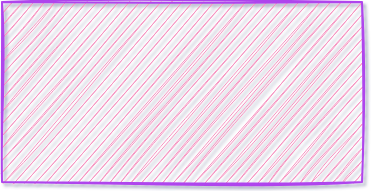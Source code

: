 <mxfile version="15.5.6" type="github">
  <diagram id="fNWLzeU4bDz3LIibZcyU" name="第 1 页">
    <mxGraphModel dx="902" dy="621" grid="1" gridSize="10" guides="1" tooltips="1" connect="1" arrows="1" fold="1" page="1" pageScale="1" pageWidth="827" pageHeight="1169" math="0" shadow="1">
      <root>
        <mxCell id="0" />
        <mxCell id="1" parent="0" />
        <mxCell id="EVKNV7x50IiOcVgcms_J-1" value="" style="rounded=0;whiteSpace=wrap;html=1;sketch=1;fillColor=#F694C1;strokeColor=#AF45ED;fontColor=#095C86;" vertex="1" parent="1">
          <mxGeometry x="210" y="120" width="180" height="90" as="geometry" />
        </mxCell>
      </root>
    </mxGraphModel>
  </diagram>
</mxfile>
